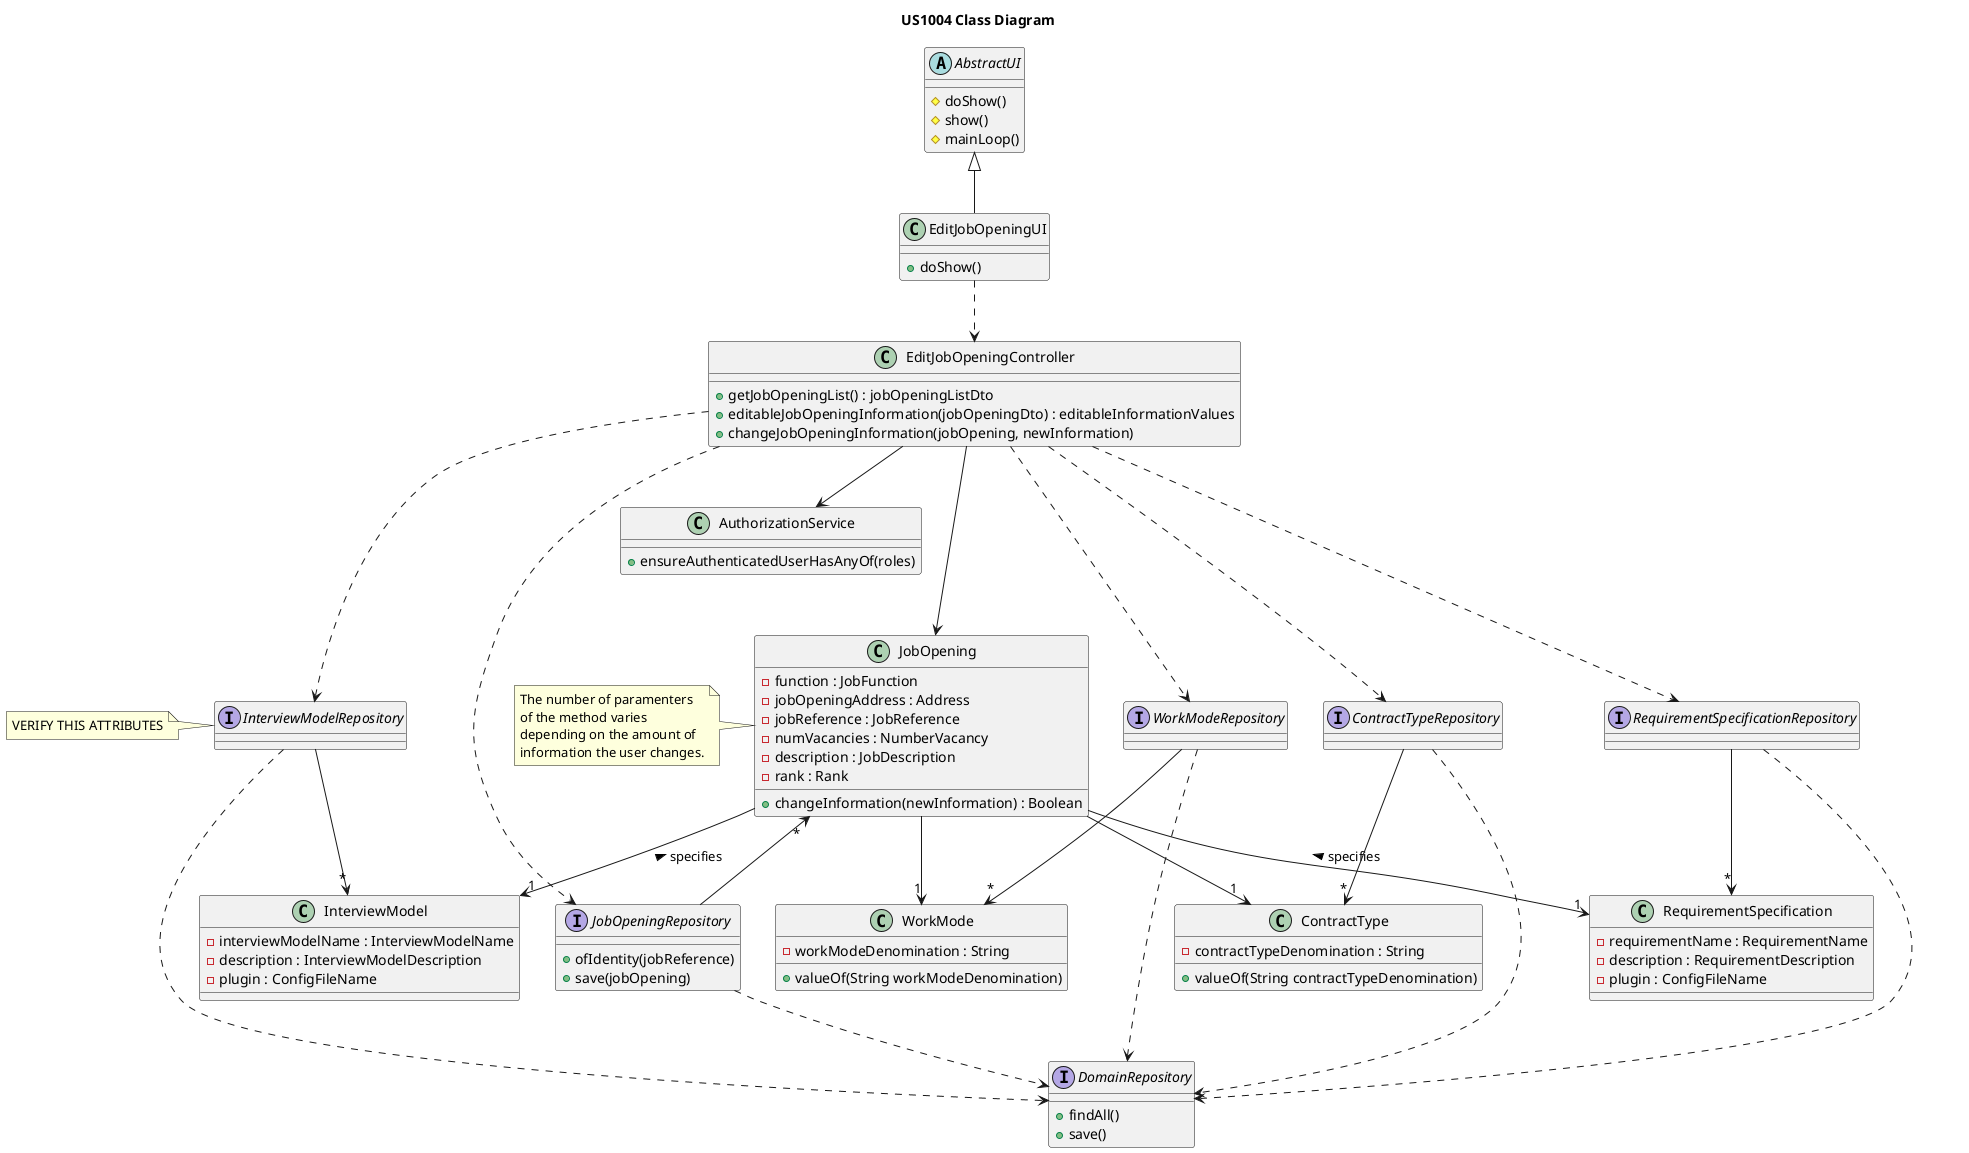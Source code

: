 @startuml
'https://plantuml.com/class-diagram

title US1004 Class Diagram



abstract class AbstractUI {
    # doShow()
    # show()
    # mainLoop()
}


class EditJobOpeningUI {
+ doShow()
}

class EditJobOpeningController  {
+ getJobOpeningList() : jobOpeningListDto
+ editableJobOpeningInformation(jobOpeningDto) : editableInformationValues
+ changeJobOpeningInformation(jobOpening, newInformation)
}

'Requirements
class RequirementSpecification {
- requirementName : RequirementName
- description : RequirementDescription
- plugin : ConfigFileName
}

'Interview
class InterviewModel {
- interviewModelName : InterviewModelName
- description : InterviewModelDescription
- plugin : ConfigFileName
}

class InterviewModelRepository {

}




note left
VERIFY THIS ATTRIBUTES
end note

class AuthorizationService {
+ ensureAuthenticatedUserHasAnyOf(roles)
}

''Address
'class Address <<(V,#FF8B40) value object>> {
'-  streetName : String
'-  city : String
'-  district : String
'-  state : String
'-  zipcode :String
'+ valueOf()
'}

'Job Opening
class JobOpening  {
- function : JobFunction
- jobOpeningAddress : Address
- jobReference : JobReference
- numVacancies : NumberVacancy
- description : JobDescription
- rank : Rank
+ changeInformation(newInformation) : Boolean
}

note left
The number of paramenters
of the method varies
depending on the amount of
information the user changes.
end note


class WorkMode {
-  workModeDenomination : String
+ valueOf(String workModeDenomination)
}

class ContractType  {
- contractTypeDenomination : String
+ valueOf(String contractTypeDenomination)
}

interface JobOpeningRepository {
+ ofIdentity(jobReference)
+ save(jobOpening)
}

interface WorkModeRepository {
}

interface ContractTypeRepository {
}

interface InterviewModelRepository {
}

interface RequirementSpecificationRepository {
}

interface DomainRepository {
+ findAll()
+ save()
}

AbstractUI <|-- EditJobOpeningUI
EditJobOpeningUI .-> EditJobOpeningController
EditJobOpeningController --> AuthorizationService
EditJobOpeningController .--> JobOpeningRepository
EditJobOpeningController .--> WorkModeRepository
EditJobOpeningController .--> ContractTypeRepository
EditJobOpeningController .--> RequirementSpecificationRepository
EditJobOpeningController .--> InterviewModelRepository

EditJobOpeningController --> JobOpening
JobOpening "*" <-- JobOpeningRepository

JobOpening --> "1" WorkMode
JobOpening --> "1" ContractType




RequirementSpecification "1" <-up- JobOpening : specifies >
InterviewModel "1" <-up- JobOpening : specifies >

WorkModeRepository -->  "*" WorkMode
RequirementSpecificationRepository -->  "*" RequirementSpecification
InterviewModelRepository -->  "*" InterviewModel
ContractTypeRepository -->  "*" ContractType


JobOpeningRepository .-> DomainRepository
ContractTypeRepository .-> DomainRepository
InterviewModelRepository .-> DomainRepository
RequirementSpecificationRepository .-> DomainRepository
WorkModeRepository .--> DomainRepository

@enduml